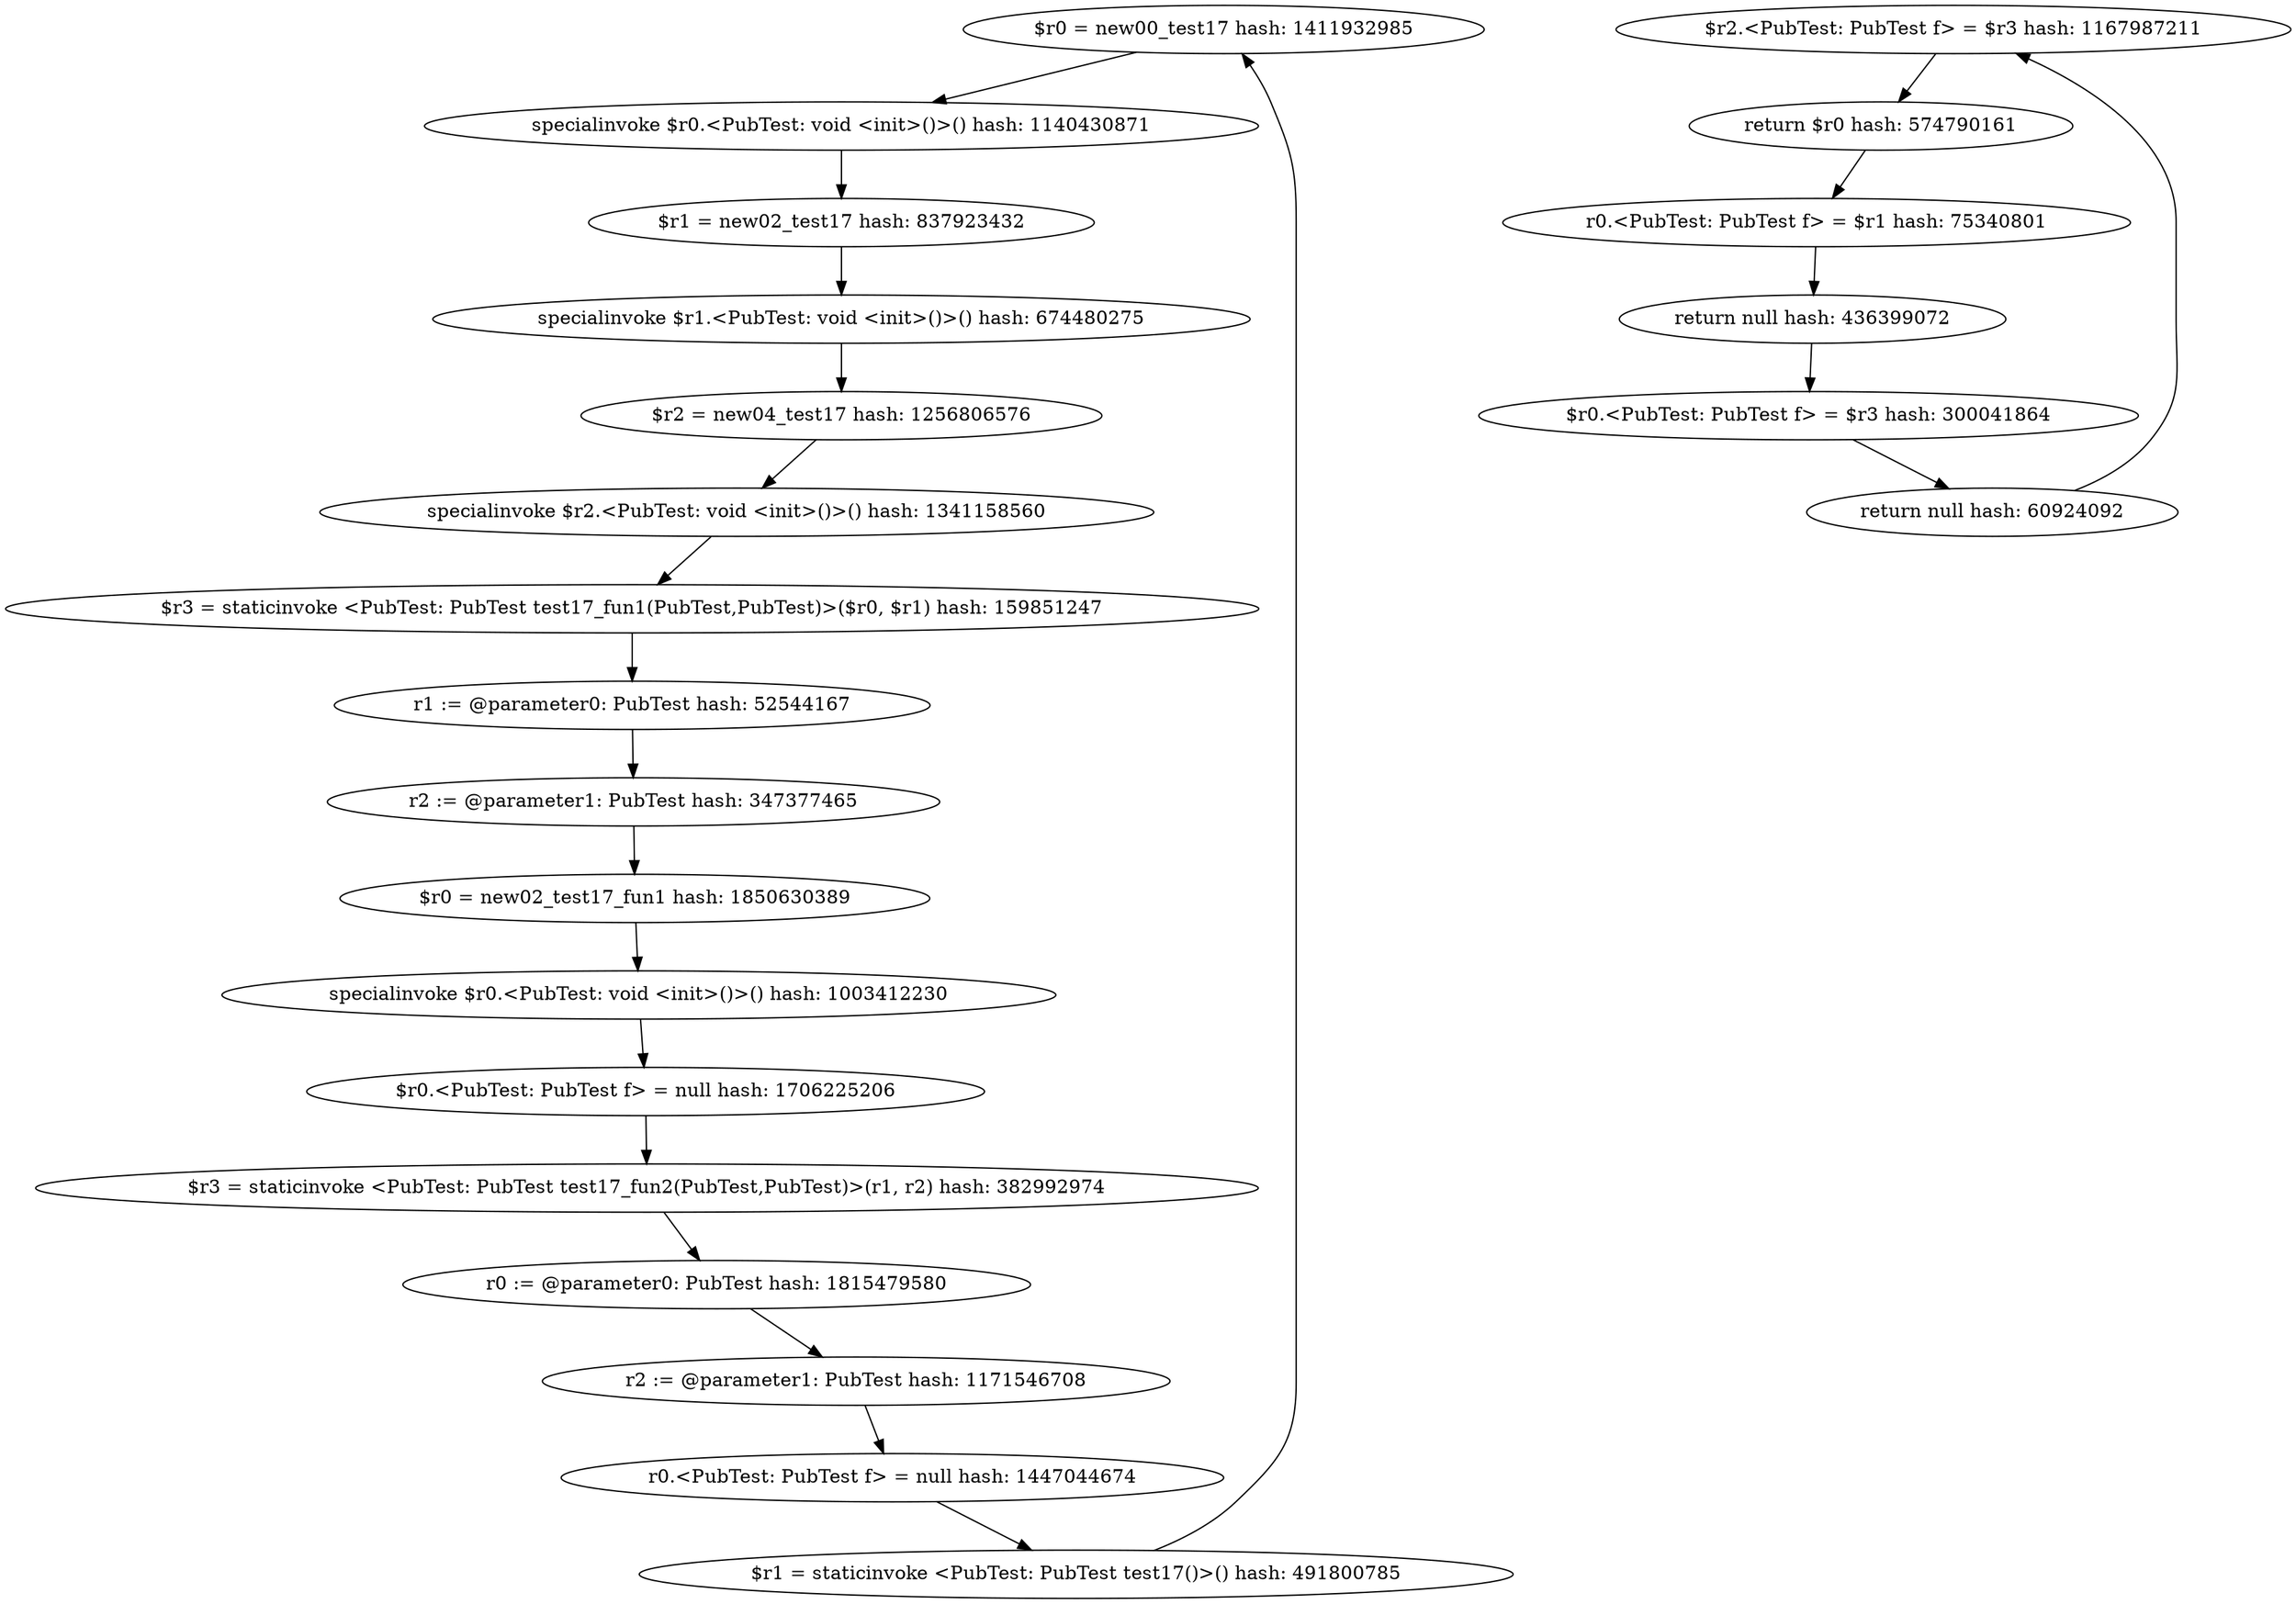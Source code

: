 digraph "./target1-pub/PubTest.test17.intra.debug" {
    "$r0 = new00_test17 hash: 1411932985";
    "specialinvoke $r0.<PubTest: void <init>()>() hash: 1140430871";
    "$r1 = new02_test17 hash: 837923432";
    "specialinvoke $r1.<PubTest: void <init>()>() hash: 674480275";
    "$r2 = new04_test17 hash: 1256806576";
    "specialinvoke $r2.<PubTest: void <init>()>() hash: 1341158560";
    "$r3 = staticinvoke <PubTest: PubTest test17_fun1(PubTest,PubTest)>($r0, $r1) hash: 159851247";
    "$r2.<PubTest: PubTest f> = $r3 hash: 1167987211";
    "return $r0 hash: 574790161";
    "r1 := @parameter0: PubTest hash: 52544167";
    "r2 := @parameter1: PubTest hash: 347377465";
    "$r0 = new02_test17_fun1 hash: 1850630389";
    "specialinvoke $r0.<PubTest: void <init>()>() hash: 1003412230";
    "$r0.<PubTest: PubTest f> = null hash: 1706225206";
    "$r3 = staticinvoke <PubTest: PubTest test17_fun2(PubTest,PubTest)>(r1, r2) hash: 382992974";
    "$r0.<PubTest: PubTest f> = $r3 hash: 300041864";
    "return null hash: 60924092";
    "r0 := @parameter0: PubTest hash: 1815479580";
    "r2 := @parameter1: PubTest hash: 1171546708";
    "r0.<PubTest: PubTest f> = null hash: 1447044674";
    "$r1 = staticinvoke <PubTest: PubTest test17()>() hash: 491800785";
    "r0.<PubTest: PubTest f> = $r1 hash: 75340801";
    "return null hash: 436399072";
    "$r0 = new00_test17 hash: 1411932985"->"specialinvoke $r0.<PubTest: void <init>()>() hash: 1140430871";
    "specialinvoke $r0.<PubTest: void <init>()>() hash: 1140430871"->"$r1 = new02_test17 hash: 837923432";
    "$r1 = new02_test17 hash: 837923432"->"specialinvoke $r1.<PubTest: void <init>()>() hash: 674480275";
    "specialinvoke $r1.<PubTest: void <init>()>() hash: 674480275"->"$r2 = new04_test17 hash: 1256806576";
    "$r2 = new04_test17 hash: 1256806576"->"specialinvoke $r2.<PubTest: void <init>()>() hash: 1341158560";
    "specialinvoke $r2.<PubTest: void <init>()>() hash: 1341158560"->"$r3 = staticinvoke <PubTest: PubTest test17_fun1(PubTest,PubTest)>($r0, $r1) hash: 159851247";
    "$r3 = staticinvoke <PubTest: PubTest test17_fun1(PubTest,PubTest)>($r0, $r1) hash: 159851247"->"r1 := @parameter0: PubTest hash: 52544167";
    "$r2.<PubTest: PubTest f> = $r3 hash: 1167987211"->"return $r0 hash: 574790161";
    "return $r0 hash: 574790161"->"r0.<PubTest: PubTest f> = $r1 hash: 75340801";
    "r1 := @parameter0: PubTest hash: 52544167"->"r2 := @parameter1: PubTest hash: 347377465";
    "r2 := @parameter1: PubTest hash: 347377465"->"$r0 = new02_test17_fun1 hash: 1850630389";
    "$r0 = new02_test17_fun1 hash: 1850630389"->"specialinvoke $r0.<PubTest: void <init>()>() hash: 1003412230";
    "specialinvoke $r0.<PubTest: void <init>()>() hash: 1003412230"->"$r0.<PubTest: PubTest f> = null hash: 1706225206";
    "$r0.<PubTest: PubTest f> = null hash: 1706225206"->"$r3 = staticinvoke <PubTest: PubTest test17_fun2(PubTest,PubTest)>(r1, r2) hash: 382992974";
    "$r3 = staticinvoke <PubTest: PubTest test17_fun2(PubTest,PubTest)>(r1, r2) hash: 382992974"->"r0 := @parameter0: PubTest hash: 1815479580";
    "$r0.<PubTest: PubTest f> = $r3 hash: 300041864"->"return null hash: 60924092";
    "return null hash: 60924092"->"$r2.<PubTest: PubTest f> = $r3 hash: 1167987211";
    "r0 := @parameter0: PubTest hash: 1815479580"->"r2 := @parameter1: PubTest hash: 1171546708";
    "r2 := @parameter1: PubTest hash: 1171546708"->"r0.<PubTest: PubTest f> = null hash: 1447044674";
    "r0.<PubTest: PubTest f> = null hash: 1447044674"->"$r1 = staticinvoke <PubTest: PubTest test17()>() hash: 491800785";
    "$r1 = staticinvoke <PubTest: PubTest test17()>() hash: 491800785"->"$r0 = new00_test17 hash: 1411932985";
    "r0.<PubTest: PubTest f> = $r1 hash: 75340801"->"return null hash: 436399072";
    "return null hash: 436399072"->"$r0.<PubTest: PubTest f> = $r3 hash: 300041864";
}
